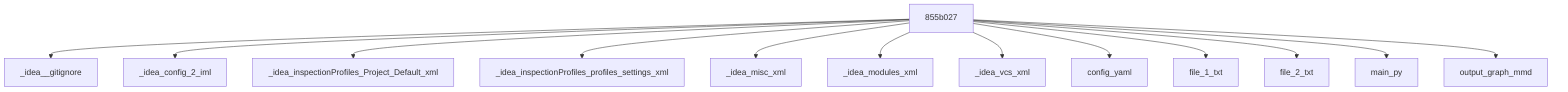 graph TD
    855b027 --> _idea__gitignore
    855b027 --> _idea_config_2_iml
    855b027 --> _idea_inspectionProfiles_Project_Default_xml
    855b027 --> _idea_inspectionProfiles_profiles_settings_xml
    855b027 --> _idea_misc_xml
    855b027 --> _idea_modules_xml
    855b027 --> _idea_vcs_xml
    855b027 --> config_yaml
    855b027 --> file_1_txt
    855b027 --> file_2_txt
    855b027 --> main_py
    855b027 --> output_graph_mmd